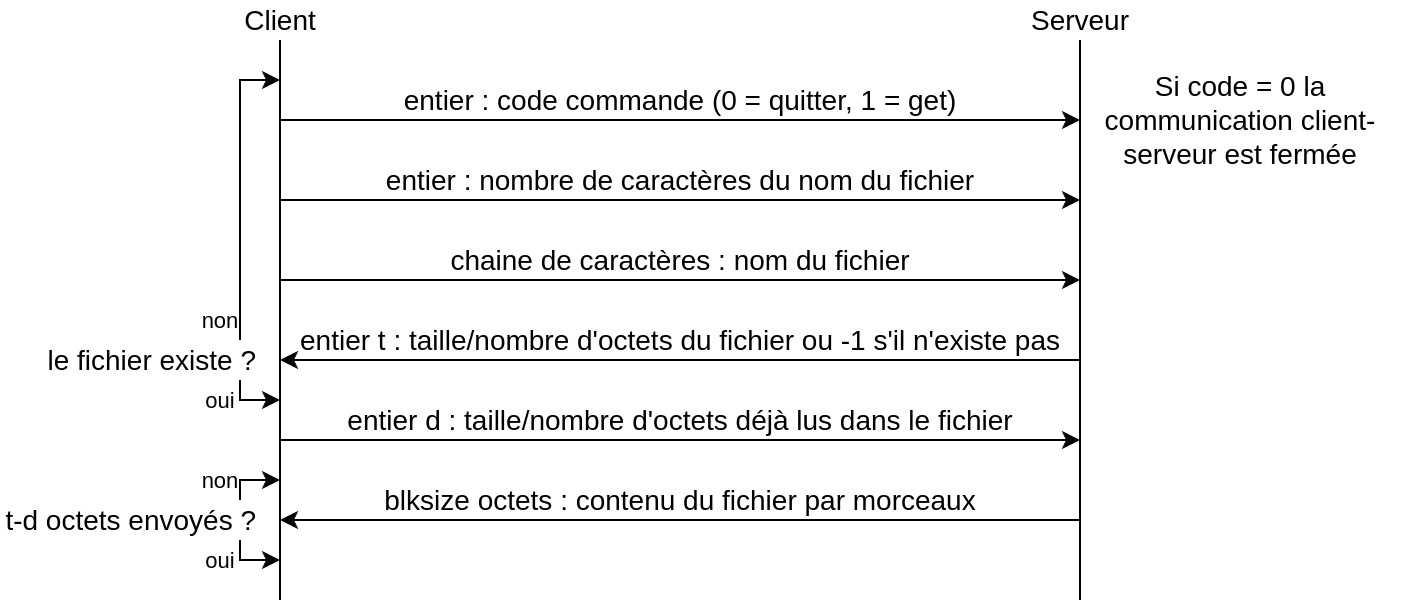 <mxfile version="17.4.0" type="github">
  <diagram id="EzknV4vrXtdMTsb4mSIc" name="Page-1">
    <mxGraphModel dx="918" dy="505" grid="1" gridSize="10" guides="1" tooltips="1" connect="1" arrows="1" fold="1" page="1" pageScale="1" pageWidth="827" pageHeight="1169" math="0" shadow="0">
      <root>
        <mxCell id="0" />
        <mxCell id="1" parent="0" />
        <mxCell id="HmDkkWHDEEoavgmJ92DL-2" value="" style="endArrow=none;html=1;rounded=0;entryX=0.5;entryY=1;entryDx=0;entryDy=0;endFill=0;startArrow=none;startFill=0;" parent="1" target="HmDkkWHDEEoavgmJ92DL-4" edge="1">
          <mxGeometry width="50" height="50" relative="1" as="geometry">
            <mxPoint x="160" y="320" as="sourcePoint" />
            <mxPoint x="159.6" as="targetPoint" />
            <Array as="points">
              <mxPoint x="160" y="320" />
            </Array>
          </mxGeometry>
        </mxCell>
        <mxCell id="HmDkkWHDEEoavgmJ92DL-3" value="" style="endArrow=none;html=1;rounded=0;" parent="1" edge="1">
          <mxGeometry width="50" height="50" relative="1" as="geometry">
            <mxPoint x="560" y="320" as="sourcePoint" />
            <mxPoint x="560" y="40" as="targetPoint" />
          </mxGeometry>
        </mxCell>
        <mxCell id="HmDkkWHDEEoavgmJ92DL-4" value="&lt;font style=&quot;font-size: 14px&quot;&gt;Client&lt;/font&gt;" style="text;html=1;strokeColor=none;fillColor=none;align=center;verticalAlign=middle;whiteSpace=wrap;rounded=0;" parent="1" vertex="1">
          <mxGeometry x="130" y="20" width="60" height="20" as="geometry" />
        </mxCell>
        <mxCell id="HmDkkWHDEEoavgmJ92DL-5" value="&lt;font style=&quot;font-size: 14px&quot;&gt;Serveur&lt;br&gt;&lt;/font&gt;" style="text;html=1;strokeColor=none;fillColor=none;align=center;verticalAlign=middle;whiteSpace=wrap;rounded=0;" parent="1" vertex="1">
          <mxGeometry x="530" y="20" width="60" height="20" as="geometry" />
        </mxCell>
        <mxCell id="HmDkkWHDEEoavgmJ92DL-6" value="" style="endArrow=classic;html=1;rounded=0;fontSize=14;" parent="1" edge="1">
          <mxGeometry width="50" height="50" relative="1" as="geometry">
            <mxPoint x="160" y="80" as="sourcePoint" />
            <mxPoint x="560" y="80" as="targetPoint" />
          </mxGeometry>
        </mxCell>
        <mxCell id="HmDkkWHDEEoavgmJ92DL-7" value="entier : code commande (0 = quitter, 1 = get)" style="text;html=1;strokeColor=none;fillColor=none;align=center;verticalAlign=middle;whiteSpace=wrap;rounded=0;fontSize=14;" parent="1" vertex="1">
          <mxGeometry x="160" y="60" width="400" height="20" as="geometry" />
        </mxCell>
        <mxCell id="HmDkkWHDEEoavgmJ92DL-9" value="" style="endArrow=classic;html=1;rounded=0;fontSize=14;" parent="1" edge="1">
          <mxGeometry width="50" height="50" relative="1" as="geometry">
            <mxPoint x="160" y="120" as="sourcePoint" />
            <mxPoint x="560" y="120" as="targetPoint" />
          </mxGeometry>
        </mxCell>
        <mxCell id="HmDkkWHDEEoavgmJ92DL-11" value="entier : nombre de caractères du nom du fichier" style="text;html=1;strokeColor=none;fillColor=none;align=center;verticalAlign=middle;whiteSpace=wrap;rounded=0;fontSize=14;" parent="1" vertex="1">
          <mxGeometry x="160" y="100" width="400" height="20" as="geometry" />
        </mxCell>
        <mxCell id="HmDkkWHDEEoavgmJ92DL-12" value="" style="endArrow=classic;html=1;rounded=0;fontSize=14;" parent="1" edge="1">
          <mxGeometry width="50" height="50" relative="1" as="geometry">
            <mxPoint x="160" y="160" as="sourcePoint" />
            <mxPoint x="560" y="160" as="targetPoint" />
          </mxGeometry>
        </mxCell>
        <mxCell id="HmDkkWHDEEoavgmJ92DL-13" value="chaine de caractères : nom du fichier" style="text;html=1;strokeColor=none;fillColor=none;align=center;verticalAlign=middle;whiteSpace=wrap;rounded=0;fontSize=14;" parent="1" vertex="1">
          <mxGeometry x="160" y="140" width="400" height="20" as="geometry" />
        </mxCell>
        <mxCell id="HmDkkWHDEEoavgmJ92DL-14" value="" style="endArrow=classic;html=1;rounded=0;fontSize=14;" parent="1" edge="1">
          <mxGeometry width="50" height="50" relative="1" as="geometry">
            <mxPoint x="560" y="200" as="sourcePoint" />
            <mxPoint x="160" y="200" as="targetPoint" />
          </mxGeometry>
        </mxCell>
        <mxCell id="HmDkkWHDEEoavgmJ92DL-15" value="entier t : taille/nombre d&#39;octets du fichier ou -1 s&#39;il n&#39;existe pas" style="text;html=1;strokeColor=none;fillColor=none;align=center;verticalAlign=middle;whiteSpace=wrap;rounded=0;fontSize=14;" parent="1" vertex="1">
          <mxGeometry x="160" y="180" width="400" height="20" as="geometry" />
        </mxCell>
        <mxCell id="HmDkkWHDEEoavgmJ92DL-16" value="" style="endArrow=classic;html=1;rounded=0;fontSize=14;" parent="1" edge="1">
          <mxGeometry width="50" height="50" relative="1" as="geometry">
            <mxPoint x="560" y="280" as="sourcePoint" />
            <mxPoint x="160" y="280" as="targetPoint" />
          </mxGeometry>
        </mxCell>
        <mxCell id="HmDkkWHDEEoavgmJ92DL-17" value="le fichier existe ?" style="text;html=1;strokeColor=none;fillColor=none;align=right;verticalAlign=middle;whiteSpace=wrap;rounded=0;fontSize=14;" parent="1" vertex="1">
          <mxGeometry x="20" y="190" width="130" height="20" as="geometry" />
        </mxCell>
        <mxCell id="HmDkkWHDEEoavgmJ92DL-18" value="blksize octets : contenu du fichier par morceaux" style="text;html=1;strokeColor=none;fillColor=none;align=center;verticalAlign=middle;whiteSpace=wrap;rounded=0;fontSize=14;" parent="1" vertex="1">
          <mxGeometry x="160" y="260" width="400" height="20" as="geometry" />
        </mxCell>
        <mxCell id="HmDkkWHDEEoavgmJ92DL-29" value="" style="endArrow=classic;html=1;rounded=0;fontSize=11;" parent="1" edge="1">
          <mxGeometry width="50" height="50" relative="1" as="geometry">
            <mxPoint x="160" y="240" as="sourcePoint" />
            <mxPoint x="560" y="240" as="targetPoint" />
          </mxGeometry>
        </mxCell>
        <mxCell id="HmDkkWHDEEoavgmJ92DL-30" value="" style="endArrow=classic;html=1;rounded=0;fontSize=11;entryX=0;entryY=0;entryDx=0;entryDy=0;exitX=0.75;exitY=1;exitDx=0;exitDy=0;" parent="1" source="HmDkkWHDEEoavgmJ92DL-31" edge="1" target="HmDkkWHDEEoavgmJ92DL-7">
          <mxGeometry width="50" height="50" relative="1" as="geometry">
            <mxPoint x="140" y="180" as="sourcePoint" />
            <mxPoint x="160" y="80" as="targetPoint" />
            <Array as="points">
              <mxPoint x="140" y="60" />
            </Array>
          </mxGeometry>
        </mxCell>
        <mxCell id="HmDkkWHDEEoavgmJ92DL-31" value="non" style="text;html=1;strokeColor=none;fillColor=none;align=center;verticalAlign=middle;whiteSpace=wrap;rounded=0;fontSize=11;" parent="1" vertex="1">
          <mxGeometry x="110" y="170" width="40" height="20" as="geometry" />
        </mxCell>
        <mxCell id="HmDkkWHDEEoavgmJ92DL-32" value="" style="endArrow=classic;html=1;rounded=0;fontSize=11;entryX=0;entryY=0;entryDx=0;entryDy=0;exitX=0.75;exitY=0;exitDx=0;exitDy=0;" parent="1" source="HmDkkWHDEEoavgmJ92DL-33" edge="1" target="HmDkkWHDEEoavgmJ92DL-35">
          <mxGeometry width="50" height="50" relative="1" as="geometry">
            <mxPoint x="140" y="200" as="sourcePoint" />
            <mxPoint x="160" y="240" as="targetPoint" />
            <Array as="points">
              <mxPoint x="140" y="220" />
            </Array>
          </mxGeometry>
        </mxCell>
        <mxCell id="HmDkkWHDEEoavgmJ92DL-33" value="oui" style="text;html=1;strokeColor=none;fillColor=none;align=center;verticalAlign=middle;whiteSpace=wrap;rounded=0;fontSize=11;" parent="1" vertex="1">
          <mxGeometry x="110" y="210" width="40" height="20" as="geometry" />
        </mxCell>
        <mxCell id="HmDkkWHDEEoavgmJ92DL-35" value="entier d : taille/nombre d&#39;octets déjà lus dans le fichier" style="text;html=1;strokeColor=none;fillColor=none;align=center;verticalAlign=middle;whiteSpace=wrap;rounded=0;fontSize=14;" parent="1" vertex="1">
          <mxGeometry x="160" y="220" width="400" height="20" as="geometry" />
        </mxCell>
        <mxCell id="HmDkkWHDEEoavgmJ92DL-36" value="" style="endArrow=classic;html=1;rounded=0;fontSize=11;exitX=0.75;exitY=0;exitDx=0;exitDy=0;" parent="1" edge="1" source="Pa_hyYoNJzzDwvoHRgky-6">
          <mxGeometry width="50" height="50" relative="1" as="geometry">
            <mxPoint x="70" y="300" as="sourcePoint" />
            <mxPoint x="160" y="300" as="targetPoint" />
            <Array as="points">
              <mxPoint x="140" y="300" />
            </Array>
          </mxGeometry>
        </mxCell>
        <mxCell id="HmDkkWHDEEoavgmJ92DL-37" value="&lt;font style=&quot;font-size: 14px&quot;&gt;Si code = 0 la communication client-serveur est fermée&lt;/font&gt;" style="text;html=1;strokeColor=none;fillColor=none;align=center;verticalAlign=middle;whiteSpace=wrap;rounded=0;fontSize=11;" parent="1" vertex="1">
          <mxGeometry x="560" y="50" width="160" height="60" as="geometry" />
        </mxCell>
        <mxCell id="Pa_hyYoNJzzDwvoHRgky-3" value="t-d octets envoyés ?" style="text;html=1;strokeColor=none;fillColor=none;align=right;verticalAlign=middle;whiteSpace=wrap;rounded=0;fontSize=14;" vertex="1" parent="1">
          <mxGeometry x="20" y="270" width="130" height="20" as="geometry" />
        </mxCell>
        <mxCell id="Pa_hyYoNJzzDwvoHRgky-4" value="non" style="text;html=1;strokeColor=none;fillColor=none;align=center;verticalAlign=middle;whiteSpace=wrap;rounded=0;fontSize=11;" vertex="1" parent="1">
          <mxGeometry x="110" y="250" width="40" height="20" as="geometry" />
        </mxCell>
        <mxCell id="Pa_hyYoNJzzDwvoHRgky-5" value="" style="endArrow=classic;html=1;rounded=0;fontSize=11;entryX=0;entryY=0;entryDx=0;entryDy=0;" edge="1" parent="1" target="HmDkkWHDEEoavgmJ92DL-18">
          <mxGeometry width="50" height="50" relative="1" as="geometry">
            <mxPoint x="140" y="270" as="sourcePoint" />
            <mxPoint x="160" y="300" as="targetPoint" />
            <Array as="points">
              <mxPoint x="140" y="260" />
            </Array>
          </mxGeometry>
        </mxCell>
        <mxCell id="Pa_hyYoNJzzDwvoHRgky-6" value="oui" style="text;html=1;strokeColor=none;fillColor=none;align=center;verticalAlign=middle;whiteSpace=wrap;rounded=0;fontSize=11;" vertex="1" parent="1">
          <mxGeometry x="110" y="290" width="40" height="20" as="geometry" />
        </mxCell>
      </root>
    </mxGraphModel>
  </diagram>
</mxfile>
